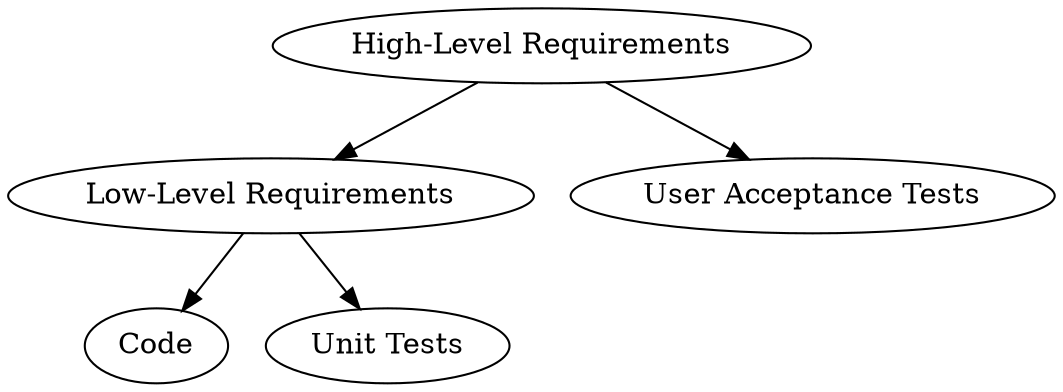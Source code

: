 digraph G {
  "High-Level Requirements";
  "Low-Level Requirements";
  "Code";
  "Unit Tests";
  "User Acceptance Tests";
  "High-Level Requirements" -> "Low-Level Requirements";
  "Low-Level Requirements" -> "Code";
  "Low-Level Requirements" -> "Unit Tests";
  "High-Level Requirements" -> "User Acceptance Tests";
}

